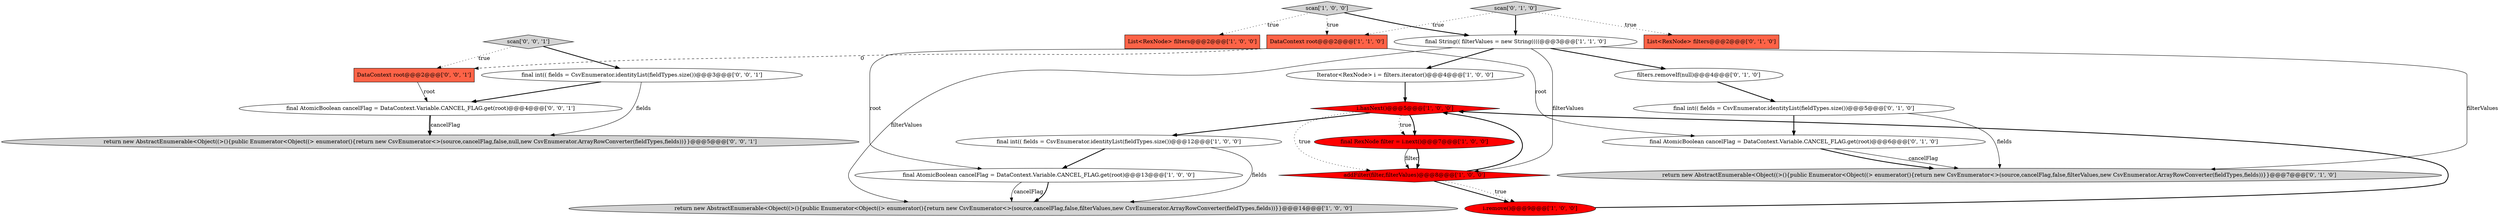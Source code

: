 digraph {
18 [style = filled, label = "DataContext root@@@2@@@['0', '0', '1']", fillcolor = tomato, shape = box image = "AAA0AAABBB3BBB"];
3 [style = filled, label = "DataContext root@@@2@@@['1', '1', '0']", fillcolor = tomato, shape = box image = "AAA0AAABBB1BBB"];
2 [style = filled, label = "final RexNode filter = i.next()@@@7@@@['1', '0', '0']", fillcolor = red, shape = ellipse image = "AAA1AAABBB1BBB"];
21 [style = filled, label = "final AtomicBoolean cancelFlag = DataContext.Variable.CANCEL_FLAG.get(root)@@@4@@@['0', '0', '1']", fillcolor = white, shape = ellipse image = "AAA0AAABBB3BBB"];
20 [style = filled, label = "return new AbstractEnumerable<Object((>(){public Enumerator<Object((> enumerator(){return new CsvEnumerator<>(source,cancelFlag,false,null,new CsvEnumerator.ArrayRowConverter(fieldTypes,fields))}}@@@5@@@['0', '0', '1']", fillcolor = lightgray, shape = ellipse image = "AAA0AAABBB3BBB"];
10 [style = filled, label = "Iterator<RexNode> i = filters.iterator()@@@4@@@['1', '0', '0']", fillcolor = white, shape = ellipse image = "AAA0AAABBB1BBB"];
0 [style = filled, label = "scan['1', '0', '0']", fillcolor = lightgray, shape = diamond image = "AAA0AAABBB1BBB"];
1 [style = filled, label = "List<RexNode> filters@@@2@@@['1', '0', '0']", fillcolor = tomato, shape = box image = "AAA0AAABBB1BBB"];
17 [style = filled, label = "scan['0', '1', '0']", fillcolor = lightgray, shape = diamond image = "AAA0AAABBB2BBB"];
14 [style = filled, label = "filters.removeIf(null)@@@4@@@['0', '1', '0']", fillcolor = white, shape = ellipse image = "AAA0AAABBB2BBB"];
15 [style = filled, label = "return new AbstractEnumerable<Object((>(){public Enumerator<Object((> enumerator(){return new CsvEnumerator<>(source,cancelFlag,false,filterValues,new CsvEnumerator.ArrayRowConverter(fieldTypes,fields))}}@@@7@@@['0', '1', '0']", fillcolor = lightgray, shape = ellipse image = "AAA0AAABBB2BBB"];
7 [style = filled, label = "final int(( fields = CsvEnumerator.identityList(fieldTypes.size())@@@12@@@['1', '0', '0']", fillcolor = white, shape = ellipse image = "AAA0AAABBB1BBB"];
12 [style = filled, label = "final int(( fields = CsvEnumerator.identityList(fieldTypes.size())@@@5@@@['0', '1', '0']", fillcolor = white, shape = ellipse image = "AAA0AAABBB2BBB"];
22 [style = filled, label = "final int(( fields = CsvEnumerator.identityList(fieldTypes.size())@@@3@@@['0', '0', '1']", fillcolor = white, shape = ellipse image = "AAA0AAABBB3BBB"];
5 [style = filled, label = "addFilter(filter,filterValues)@@@8@@@['1', '0', '0']", fillcolor = red, shape = diamond image = "AAA1AAABBB1BBB"];
19 [style = filled, label = "scan['0', '0', '1']", fillcolor = lightgray, shape = diamond image = "AAA0AAABBB3BBB"];
6 [style = filled, label = "return new AbstractEnumerable<Object((>(){public Enumerator<Object((> enumerator(){return new CsvEnumerator<>(source,cancelFlag,false,filterValues,new CsvEnumerator.ArrayRowConverter(fieldTypes,fields))}}@@@14@@@['1', '0', '0']", fillcolor = lightgray, shape = ellipse image = "AAA0AAABBB1BBB"];
9 [style = filled, label = "final AtomicBoolean cancelFlag = DataContext.Variable.CANCEL_FLAG.get(root)@@@13@@@['1', '0', '0']", fillcolor = white, shape = ellipse image = "AAA0AAABBB1BBB"];
13 [style = filled, label = "final AtomicBoolean cancelFlag = DataContext.Variable.CANCEL_FLAG.get(root)@@@6@@@['0', '1', '0']", fillcolor = white, shape = ellipse image = "AAA0AAABBB2BBB"];
11 [style = filled, label = "i.hasNext()@@@5@@@['1', '0', '0']", fillcolor = red, shape = diamond image = "AAA1AAABBB1BBB"];
16 [style = filled, label = "List<RexNode> filters@@@2@@@['0', '1', '0']", fillcolor = tomato, shape = box image = "AAA0AAABBB2BBB"];
8 [style = filled, label = "i.remove()@@@9@@@['1', '0', '0']", fillcolor = red, shape = ellipse image = "AAA1AAABBB1BBB"];
4 [style = filled, label = "final String(( filterValues = new String((((@@@3@@@['1', '1', '0']", fillcolor = white, shape = ellipse image = "AAA0AAABBB1BBB"];
4->10 [style = bold, label=""];
5->8 [style = bold, label=""];
4->14 [style = bold, label=""];
2->5 [style = solid, label="filter"];
22->20 [style = solid, label="fields"];
18->21 [style = solid, label="root"];
3->18 [style = dashed, label="0"];
17->4 [style = bold, label=""];
4->6 [style = solid, label="filterValues"];
22->21 [style = bold, label=""];
19->18 [style = dotted, label="true"];
11->5 [style = dotted, label="true"];
12->15 [style = solid, label="fields"];
9->6 [style = solid, label="cancelFlag"];
11->2 [style = bold, label=""];
13->15 [style = solid, label="cancelFlag"];
17->3 [style = dotted, label="true"];
9->6 [style = bold, label=""];
17->16 [style = dotted, label="true"];
7->9 [style = bold, label=""];
12->13 [style = bold, label=""];
11->2 [style = dotted, label="true"];
21->20 [style = bold, label=""];
3->9 [style = solid, label="root"];
0->4 [style = bold, label=""];
14->12 [style = bold, label=""];
0->1 [style = dotted, label="true"];
3->13 [style = solid, label="root"];
21->20 [style = solid, label="cancelFlag"];
5->11 [style = bold, label=""];
13->15 [style = bold, label=""];
0->3 [style = dotted, label="true"];
7->6 [style = solid, label="fields"];
4->5 [style = solid, label="filterValues"];
5->8 [style = dotted, label="true"];
8->11 [style = bold, label=""];
19->22 [style = bold, label=""];
4->15 [style = solid, label="filterValues"];
11->7 [style = bold, label=""];
2->5 [style = bold, label=""];
10->11 [style = bold, label=""];
}
